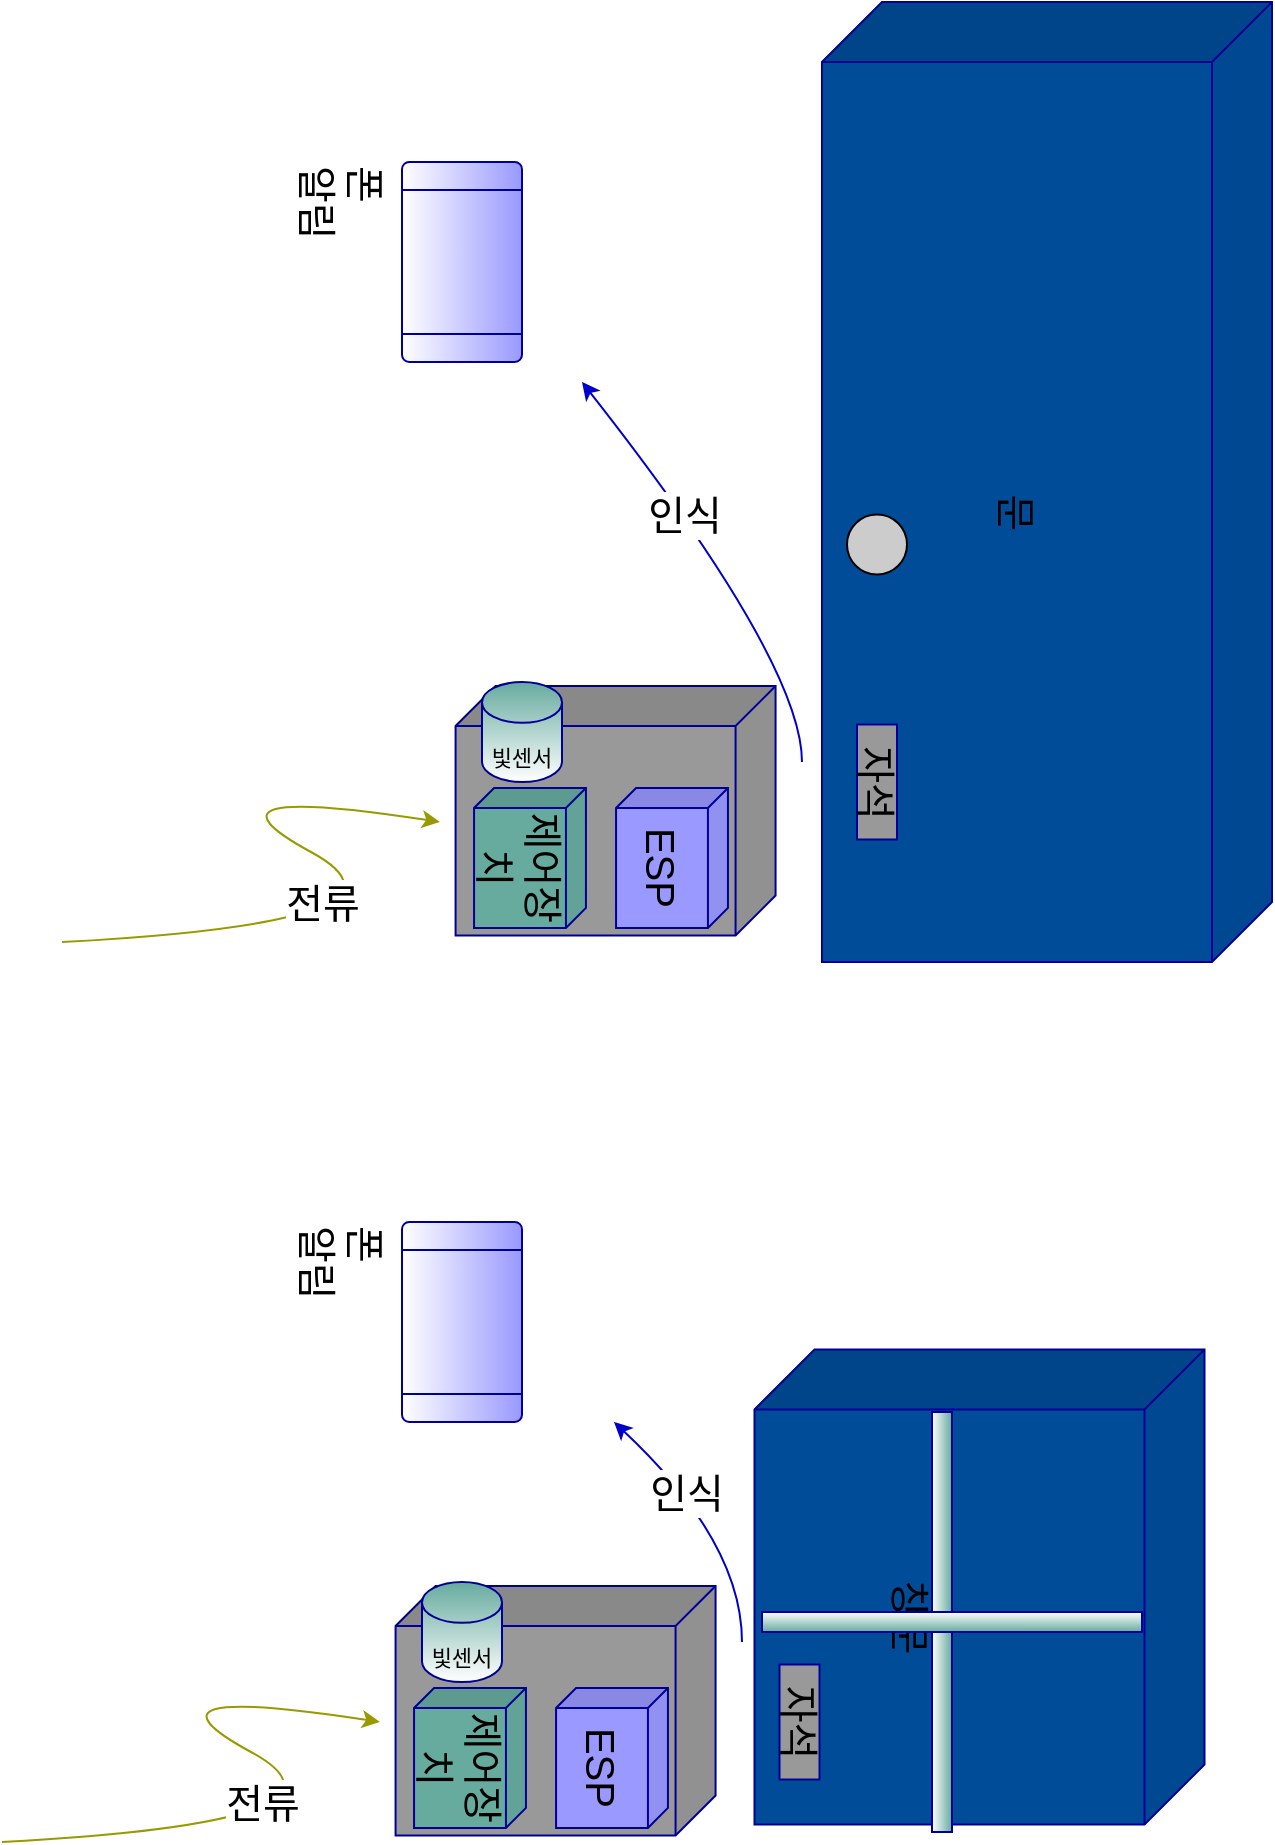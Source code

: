 <mxfile version="15.5.2" type="github">
  <diagram id="C5RBs43oDa-KdzZeNtuy" name="Page-1">
    <mxGraphModel dx="1038" dy="571" grid="1" gridSize="10" guides="1" tooltips="1" connect="1" arrows="1" fold="1" page="1" pageScale="1" pageWidth="827" pageHeight="1169" math="0" shadow="0">
      <root>
        <mxCell id="WIyWlLk6GJQsqaUBKTNV-0" />
        <mxCell id="WIyWlLk6GJQsqaUBKTNV-1" parent="WIyWlLk6GJQsqaUBKTNV-0" />
        <mxCell id="ZuRAZRv1wf484eOntKRE-36" value="" style="group" vertex="1" connectable="0" parent="WIyWlLk6GJQsqaUBKTNV-1">
          <mxGeometry x="210" y="40" width="575" height="916.785" as="geometry" />
        </mxCell>
        <mxCell id="ZuRAZRv1wf484eOntKRE-3" value="wㅏ" style="group;align=right;" vertex="1" connectable="0" parent="ZuRAZRv1wf484eOntKRE-36">
          <mxGeometry x="350" width="225" height="480" as="geometry" />
        </mxCell>
        <mxCell id="ZuRAZRv1wf484eOntKRE-0" value="&lt;font style=&quot;font-size: 20px&quot;&gt;문&lt;/font&gt;" style="shape=cube;whiteSpace=wrap;html=1;boundedLbl=1;backgroundOutline=1;darkOpacity=0.05;darkOpacity2=0.1;rotation=90;size=30;align=center;strokeColor=#000099;fillColor=#004C99;" vertex="1" parent="ZuRAZRv1wf484eOntKRE-3">
          <mxGeometry x="-127.5" y="127.5" width="480" height="225" as="geometry" />
        </mxCell>
        <mxCell id="ZuRAZRv1wf484eOntKRE-1" value="" style="ellipse;whiteSpace=wrap;html=1;aspect=fixed;fontSize=20;align=center;fillColor=#CCCCCC;" vertex="1" parent="ZuRAZRv1wf484eOntKRE-3">
          <mxGeometry x="12.5" y="256.25" width="30" height="30" as="geometry" />
        </mxCell>
        <mxCell id="ZuRAZRv1wf484eOntKRE-4" value="자석" style="rounded=0;whiteSpace=wrap;html=1;fontSize=20;strokeColor=#000099;fillColor=#999999;align=center;rotation=90;" vertex="1" parent="ZuRAZRv1wf484eOntKRE-3">
          <mxGeometry x="-1.25" y="380" width="57.5" height="20" as="geometry" />
        </mxCell>
        <mxCell id="ZuRAZRv1wf484eOntKRE-12" value="" style="curved=1;endArrow=classic;html=1;rounded=0;fontSize=20;strokeColor=#0000CC;" edge="1" parent="ZuRAZRv1wf484eOntKRE-3">
          <mxGeometry width="50" height="50" relative="1" as="geometry">
            <mxPoint x="-10" y="380" as="sourcePoint" />
            <mxPoint x="-120" y="190" as="targetPoint" />
            <Array as="points">
              <mxPoint x="-10" y="330" />
            </Array>
          </mxGeometry>
        </mxCell>
        <mxCell id="ZuRAZRv1wf484eOntKRE-16" value="인식" style="edgeLabel;html=1;align=center;verticalAlign=middle;resizable=0;points=[];fontSize=20;" vertex="1" connectable="0" parent="ZuRAZRv1wf484eOntKRE-12">
          <mxGeometry x="0.271" y="1" relative="1" as="geometry">
            <mxPoint as="offset" />
          </mxGeometry>
        </mxCell>
        <mxCell id="ZuRAZRv1wf484eOntKRE-15" value="폰&lt;br&gt;알림" style="verticalLabelPosition=bottom;verticalAlign=top;html=1;shape=process;whiteSpace=wrap;rounded=1;size=0.14;arcSize=6;fontSize=20;strokeColor=#000099;fillColor=#9999FF;rotation=90;gradientColor=#ffffff;align=left;" vertex="1" parent="ZuRAZRv1wf484eOntKRE-36">
          <mxGeometry x="120" y="100" width="100" height="60" as="geometry" />
        </mxCell>
        <mxCell id="ZuRAZRv1wf484eOntKRE-25" value="폰&lt;br&gt;알림" style="verticalLabelPosition=bottom;verticalAlign=top;html=1;shape=process;whiteSpace=wrap;rounded=1;size=0.14;arcSize=6;fontSize=20;strokeColor=#000099;fillColor=#9999FF;rotation=90;gradientColor=#ffffff;align=left;" vertex="1" parent="ZuRAZRv1wf484eOntKRE-36">
          <mxGeometry x="120" y="630" width="100" height="60" as="geometry" />
        </mxCell>
        <mxCell id="ZuRAZRv1wf484eOntKRE-20" value="&lt;br&gt;&lt;span style=&quot;font-size: 20px&quot;&gt;&lt;br&gt;창문&lt;/span&gt;" style="shape=cube;whiteSpace=wrap;html=1;boundedLbl=1;backgroundOutline=1;darkOpacity=0.05;darkOpacity2=0.1;rotation=90;size=30;align=center;strokeColor=#000099;fillColor=#004C99;" vertex="1" parent="ZuRAZRv1wf484eOntKRE-36">
          <mxGeometry x="310" y="680" width="237.5" height="225" as="geometry" />
        </mxCell>
        <mxCell id="ZuRAZRv1wf484eOntKRE-22" value="자석" style="rounded=0;whiteSpace=wrap;html=1;fontSize=20;strokeColor=#000099;fillColor=#999999;align=center;rotation=90;" vertex="1" parent="ZuRAZRv1wf484eOntKRE-36">
          <mxGeometry x="310" y="850" width="57.5" height="20" as="geometry" />
        </mxCell>
        <mxCell id="ZuRAZRv1wf484eOntKRE-23" value="" style="curved=1;endArrow=classic;html=1;rounded=0;fontSize=20;strokeColor=#0000CC;" edge="1" parent="ZuRAZRv1wf484eOntKRE-36">
          <mxGeometry x="320" y="440" width="50" height="50" as="geometry">
            <mxPoint x="310" y="820" as="sourcePoint" />
            <mxPoint x="246" y="710" as="targetPoint" />
            <Array as="points">
              <mxPoint x="310" y="770" />
            </Array>
          </mxGeometry>
        </mxCell>
        <mxCell id="ZuRAZRv1wf484eOntKRE-24" value="인식" style="edgeLabel;html=1;align=center;verticalAlign=middle;resizable=0;points=[];fontSize=20;" vertex="1" connectable="0" parent="ZuRAZRv1wf484eOntKRE-23">
          <mxGeometry x="0.271" y="1" relative="1" as="geometry">
            <mxPoint as="offset" />
          </mxGeometry>
        </mxCell>
        <mxCell id="ZuRAZRv1wf484eOntKRE-26" value="" style="group" vertex="1" connectable="0" parent="ZuRAZRv1wf484eOntKRE-36">
          <mxGeometry x="30" y="340" width="296.785" height="126.785" as="geometry" />
        </mxCell>
        <mxCell id="ZuRAZRv1wf484eOntKRE-10" value="" style="curved=1;endArrow=classic;html=1;rounded=0;fontSize=20;strokeColor=#999900;" edge="1" parent="ZuRAZRv1wf484eOntKRE-26">
          <mxGeometry width="50" height="50" relative="1" as="geometry">
            <mxPoint x="-60" y="130" as="sourcePoint" />
            <mxPoint x="129" y="70" as="targetPoint" />
            <Array as="points">
              <mxPoint x="129" y="120" />
              <mxPoint y="50" />
            </Array>
          </mxGeometry>
        </mxCell>
        <mxCell id="ZuRAZRv1wf484eOntKRE-11" value="전류" style="edgeLabel;html=1;align=center;verticalAlign=middle;resizable=0;points=[];fontSize=20;" vertex="1" connectable="0" parent="ZuRAZRv1wf484eOntKRE-10">
          <mxGeometry x="-0.44" y="13" relative="1" as="geometry">
            <mxPoint as="offset" />
          </mxGeometry>
        </mxCell>
        <mxCell id="ZuRAZRv1wf484eOntKRE-5" value="" style="shape=cube;whiteSpace=wrap;html=1;boundedLbl=1;backgroundOutline=1;darkOpacity=0.05;darkOpacity2=0.1;fontSize=20;strokeColor=#000099;fillColor=#999999;align=center;size=20;rotation=90;" vertex="1" parent="ZuRAZRv1wf484eOntKRE-26">
          <mxGeometry x="154.39" y="-15.61" width="124.79" height="160" as="geometry" />
        </mxCell>
        <mxCell id="ZuRAZRv1wf484eOntKRE-7" value="ESP" style="shape=cube;whiteSpace=wrap;html=1;boundedLbl=1;backgroundOutline=1;darkOpacity=0.05;darkOpacity2=0.1;fontSize=20;strokeColor=#000099;fillColor=#9999FF;align=center;size=10;rotation=90;" vertex="1" parent="ZuRAZRv1wf484eOntKRE-26">
          <mxGeometry x="210" y="60" width="70" height="55.94" as="geometry" />
        </mxCell>
        <mxCell id="ZuRAZRv1wf484eOntKRE-17" value="제어장치" style="shape=cube;whiteSpace=wrap;html=1;boundedLbl=1;backgroundOutline=1;darkOpacity=0.05;darkOpacity2=0.1;fontSize=20;strokeColor=#000099;fillColor=#67AB9F;align=center;size=10;rotation=90;" vertex="1" parent="ZuRAZRv1wf484eOntKRE-26">
          <mxGeometry x="139" y="60" width="70" height="55.94" as="geometry" />
        </mxCell>
        <mxCell id="ZuRAZRv1wf484eOntKRE-18" value="&lt;span style=&quot;font-size: 11px&quot;&gt;빛센서&lt;/span&gt;" style="shape=cylinder3;whiteSpace=wrap;html=1;boundedLbl=1;backgroundOutline=1;size=10.2;fontSize=20;strokeColor=#000099;fillColor=#67AB9F;gradientColor=#ffffff;align=center;" vertex="1" parent="ZuRAZRv1wf484eOntKRE-26">
          <mxGeometry x="150" width="40" height="50" as="geometry" />
        </mxCell>
        <mxCell id="ZuRAZRv1wf484eOntKRE-27" value="" style="group" vertex="1" connectable="0" parent="ZuRAZRv1wf484eOntKRE-36">
          <mxGeometry y="790" width="296.785" height="126.785" as="geometry" />
        </mxCell>
        <mxCell id="ZuRAZRv1wf484eOntKRE-28" value="" style="curved=1;endArrow=classic;html=1;rounded=0;fontSize=20;strokeColor=#999900;" edge="1" parent="ZuRAZRv1wf484eOntKRE-27">
          <mxGeometry width="50" height="50" relative="1" as="geometry">
            <mxPoint x="-60" y="130" as="sourcePoint" />
            <mxPoint x="129" y="70" as="targetPoint" />
            <Array as="points">
              <mxPoint x="129" y="120" />
              <mxPoint y="50" />
            </Array>
          </mxGeometry>
        </mxCell>
        <mxCell id="ZuRAZRv1wf484eOntKRE-29" value="전류" style="edgeLabel;html=1;align=center;verticalAlign=middle;resizable=0;points=[];fontSize=20;" vertex="1" connectable="0" parent="ZuRAZRv1wf484eOntKRE-28">
          <mxGeometry x="-0.44" y="13" relative="1" as="geometry">
            <mxPoint as="offset" />
          </mxGeometry>
        </mxCell>
        <mxCell id="ZuRAZRv1wf484eOntKRE-30" value="" style="shape=cube;whiteSpace=wrap;html=1;boundedLbl=1;backgroundOutline=1;darkOpacity=0.05;darkOpacity2=0.1;fontSize=20;strokeColor=#000099;fillColor=#999999;align=center;size=20;rotation=90;" vertex="1" parent="ZuRAZRv1wf484eOntKRE-27">
          <mxGeometry x="154.39" y="-15.61" width="124.79" height="160" as="geometry" />
        </mxCell>
        <mxCell id="ZuRAZRv1wf484eOntKRE-31" value="ESP" style="shape=cube;whiteSpace=wrap;html=1;boundedLbl=1;backgroundOutline=1;darkOpacity=0.05;darkOpacity2=0.1;fontSize=20;strokeColor=#000099;fillColor=#9999FF;align=center;size=10;rotation=90;" vertex="1" parent="ZuRAZRv1wf484eOntKRE-27">
          <mxGeometry x="210" y="60" width="70" height="55.94" as="geometry" />
        </mxCell>
        <mxCell id="ZuRAZRv1wf484eOntKRE-32" value="제어장치" style="shape=cube;whiteSpace=wrap;html=1;boundedLbl=1;backgroundOutline=1;darkOpacity=0.05;darkOpacity2=0.1;fontSize=20;strokeColor=#000099;fillColor=#67AB9F;align=center;size=10;rotation=90;" vertex="1" parent="ZuRAZRv1wf484eOntKRE-27">
          <mxGeometry x="139" y="60" width="70" height="55.94" as="geometry" />
        </mxCell>
        <mxCell id="ZuRAZRv1wf484eOntKRE-33" value="&lt;span style=&quot;font-size: 11px&quot;&gt;빛센서&lt;/span&gt;" style="shape=cylinder3;whiteSpace=wrap;html=1;boundedLbl=1;backgroundOutline=1;size=10.2;fontSize=20;strokeColor=#000099;fillColor=#67AB9F;gradientColor=#ffffff;align=center;" vertex="1" parent="ZuRAZRv1wf484eOntKRE-27">
          <mxGeometry x="150" width="40" height="50" as="geometry" />
        </mxCell>
        <mxCell id="ZuRAZRv1wf484eOntKRE-34" value="" style="rounded=0;whiteSpace=wrap;html=1;fontSize=11;strokeColor=#000099;fillColor=#67AB9F;gradientColor=#ffffff;align=center;rotation=90;" vertex="1" parent="ZuRAZRv1wf484eOntKRE-36">
          <mxGeometry x="305" y="805" width="210" height="10" as="geometry" />
        </mxCell>
        <mxCell id="ZuRAZRv1wf484eOntKRE-35" value="" style="rounded=0;whiteSpace=wrap;html=1;fontSize=11;strokeColor=#000099;fillColor=#67AB9F;gradientColor=#ffffff;align=center;rotation=-180;" vertex="1" parent="ZuRAZRv1wf484eOntKRE-36">
          <mxGeometry x="320" y="805" width="190" height="10" as="geometry" />
        </mxCell>
      </root>
    </mxGraphModel>
  </diagram>
</mxfile>
